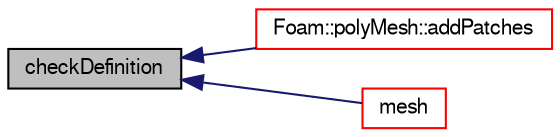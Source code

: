digraph "checkDefinition"
{
  bgcolor="transparent";
  edge [fontname="FreeSans",fontsize="10",labelfontname="FreeSans",labelfontsize="10"];
  node [fontname="FreeSans",fontsize="10",shape=record];
  rankdir="LR";
  Node5279 [label="checkDefinition",height=0.2,width=0.4,color="black", fillcolor="grey75", style="filled", fontcolor="black"];
  Node5279 -> Node5280 [dir="back",color="midnightblue",fontsize="10",style="solid",fontname="FreeSans"];
  Node5280 [label="Foam::polyMesh::addPatches",height=0.2,width=0.4,color="red",URL="$a27410.html#a6527fc99a1c5861553e2b107c6d9170f",tooltip="Add boundary patches. "];
  Node5279 -> Node5519 [dir="back",color="midnightblue",fontsize="10",style="solid",fontname="FreeSans"];
  Node5519 [label="mesh",height=0.2,width=0.4,color="red",URL="$a27402.html#ae78c91f8ff731c07ccc4351d9fe861ba",tooltip="Return the mesh reference. "];
}
